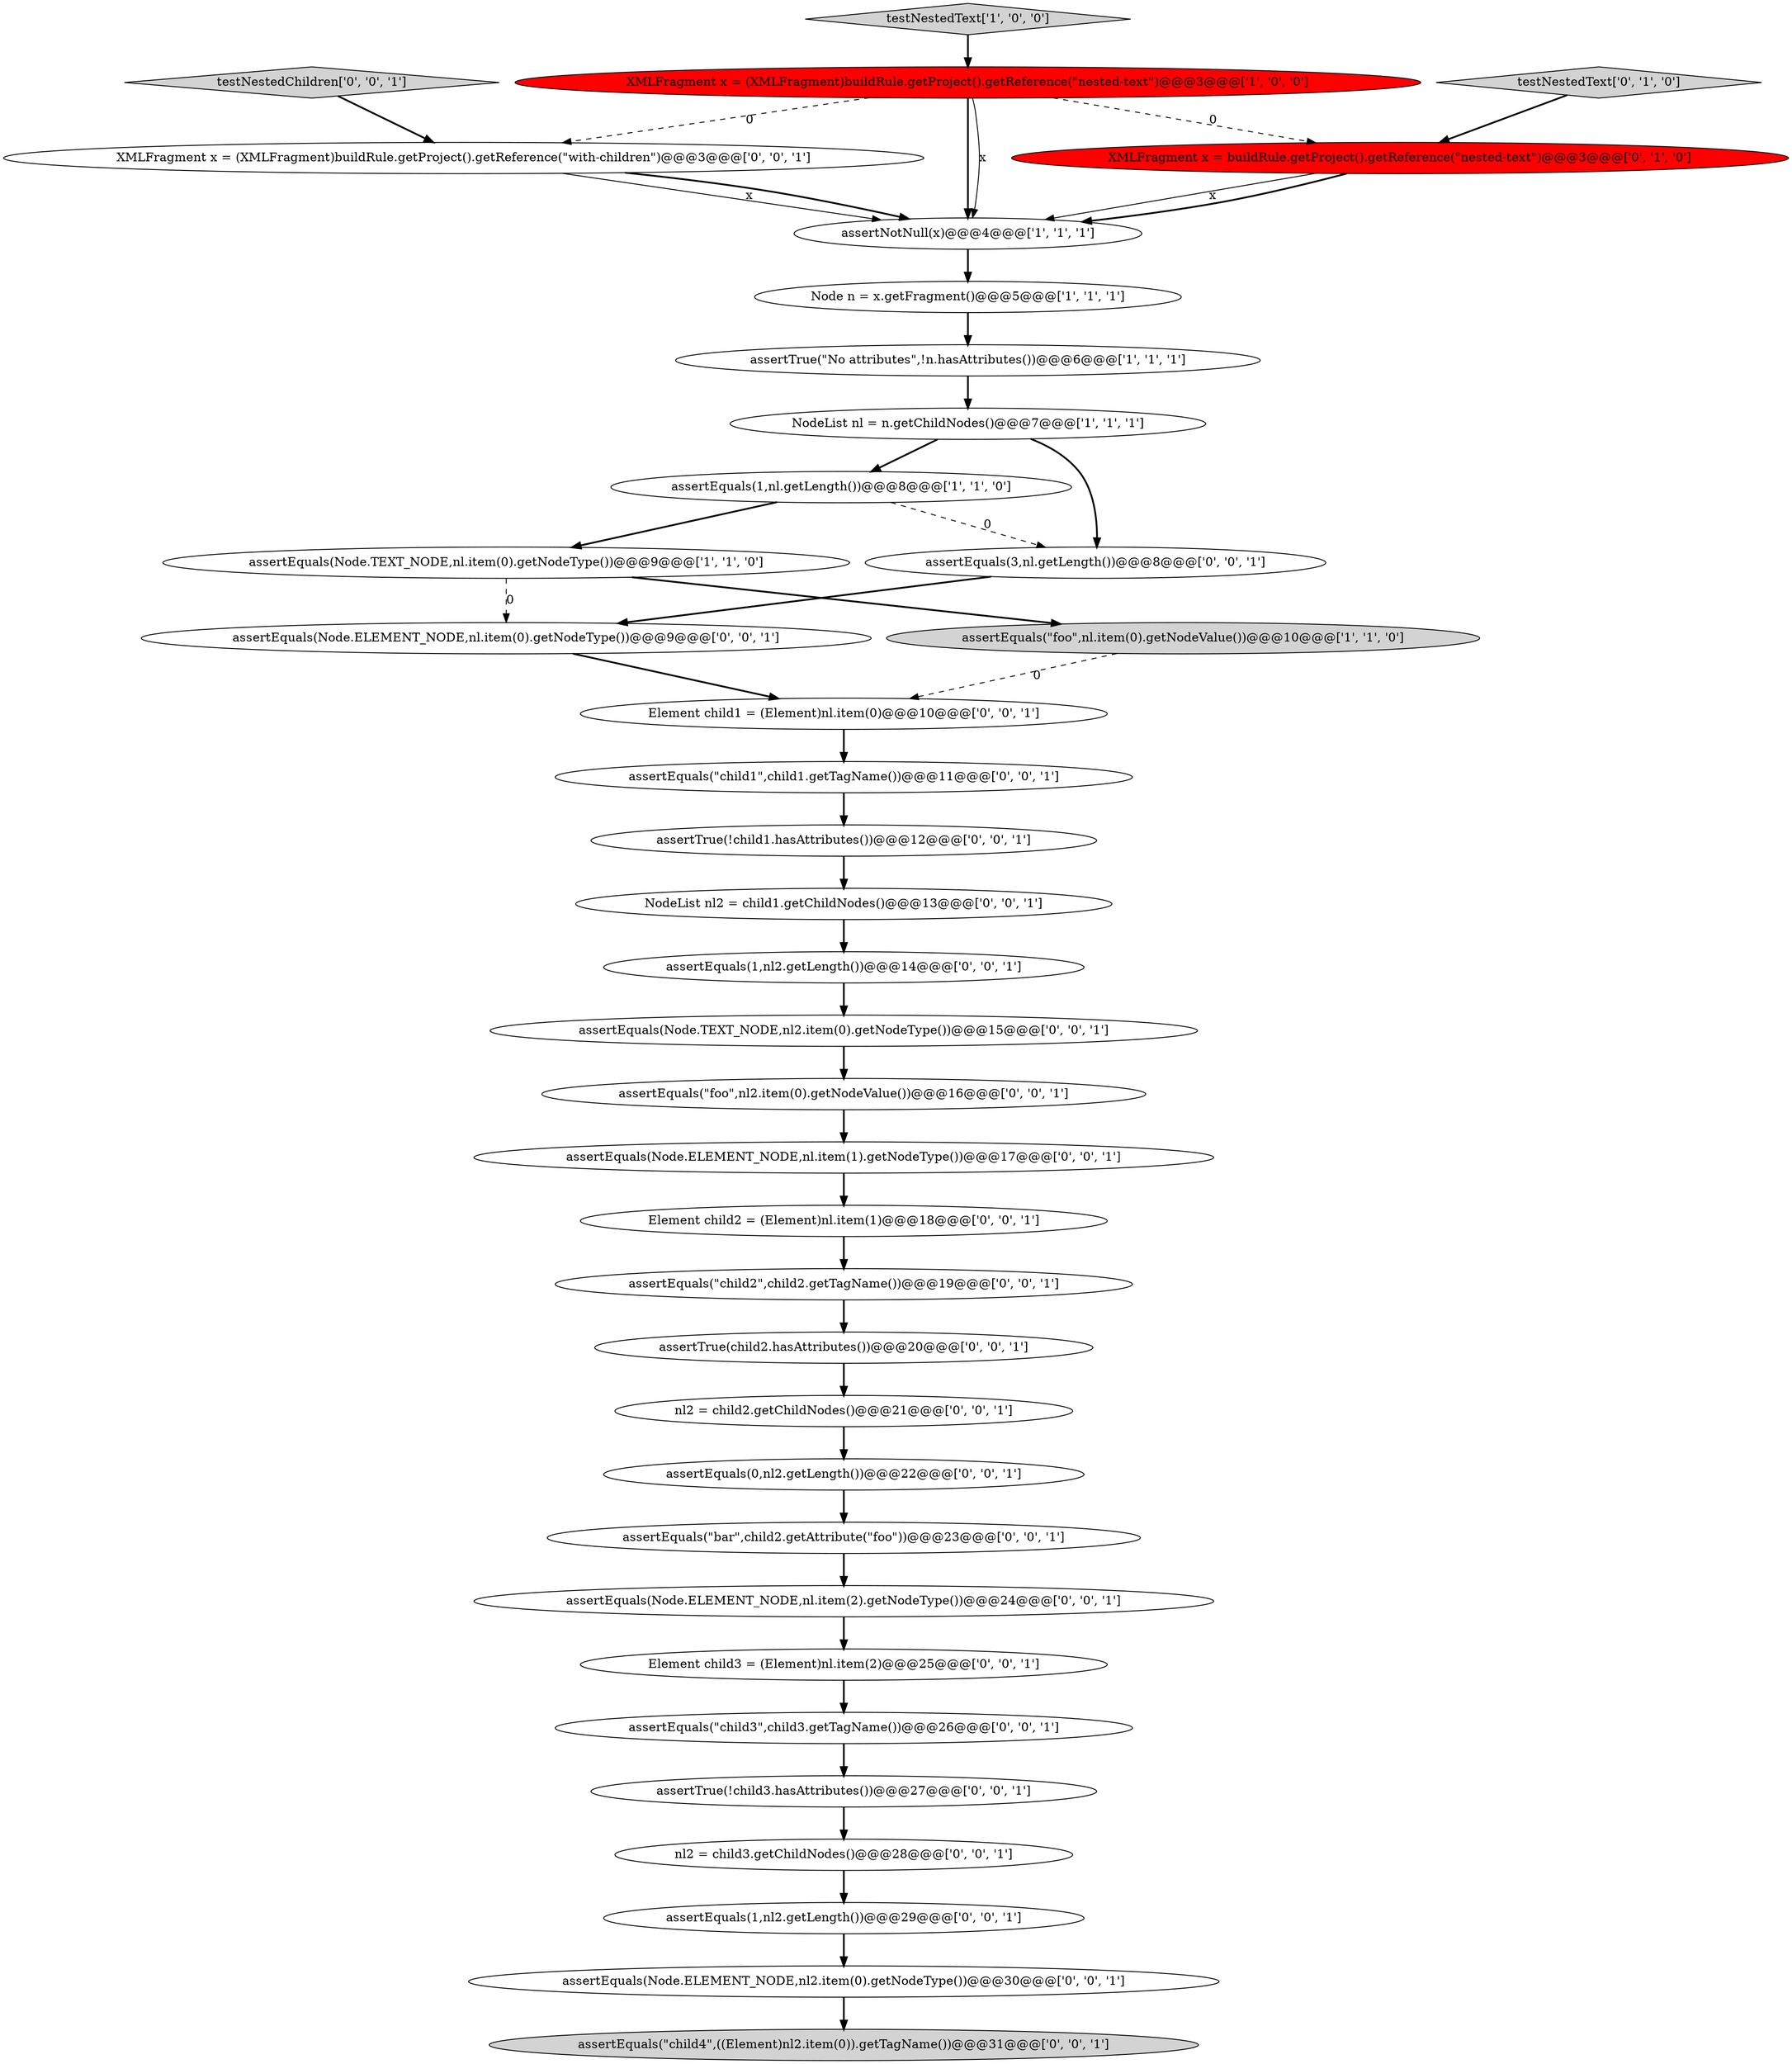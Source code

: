 digraph {
0 [style = filled, label = "assertTrue(\"No attributes\",!n.hasAttributes())@@@6@@@['1', '1', '1']", fillcolor = white, shape = ellipse image = "AAA0AAABBB1BBB"];
16 [style = filled, label = "testNestedChildren['0', '0', '1']", fillcolor = lightgray, shape = diamond image = "AAA0AAABBB3BBB"];
27 [style = filled, label = "assertEquals(Node.ELEMENT_NODE,nl2.item(0).getNodeType())@@@30@@@['0', '0', '1']", fillcolor = white, shape = ellipse image = "AAA0AAABBB3BBB"];
29 [style = filled, label = "nl2 = child2.getChildNodes()@@@21@@@['0', '0', '1']", fillcolor = white, shape = ellipse image = "AAA0AAABBB3BBB"];
33 [style = filled, label = "nl2 = child3.getChildNodes()@@@28@@@['0', '0', '1']", fillcolor = white, shape = ellipse image = "AAA0AAABBB3BBB"];
4 [style = filled, label = "assertEquals(Node.TEXT_NODE,nl.item(0).getNodeType())@@@9@@@['1', '1', '0']", fillcolor = white, shape = ellipse image = "AAA0AAABBB1BBB"];
22 [style = filled, label = "Element child2 = (Element)nl.item(1)@@@18@@@['0', '0', '1']", fillcolor = white, shape = ellipse image = "AAA0AAABBB3BBB"];
10 [style = filled, label = "testNestedText['0', '1', '0']", fillcolor = lightgray, shape = diamond image = "AAA0AAABBB2BBB"];
1 [style = filled, label = "assertEquals(1,nl.getLength())@@@8@@@['1', '1', '0']", fillcolor = white, shape = ellipse image = "AAA0AAABBB1BBB"];
14 [style = filled, label = "assertEquals(\"child4\",((Element)nl2.item(0)).getTagName())@@@31@@@['0', '0', '1']", fillcolor = lightgray, shape = ellipse image = "AAA0AAABBB3BBB"];
31 [style = filled, label = "assertEquals(Node.ELEMENT_NODE,nl.item(2).getNodeType())@@@24@@@['0', '0', '1']", fillcolor = white, shape = ellipse image = "AAA0AAABBB3BBB"];
2 [style = filled, label = "NodeList nl = n.getChildNodes()@@@7@@@['1', '1', '1']", fillcolor = white, shape = ellipse image = "AAA0AAABBB1BBB"];
3 [style = filled, label = "assertNotNull(x)@@@4@@@['1', '1', '1']", fillcolor = white, shape = ellipse image = "AAA0AAABBB1BBB"];
13 [style = filled, label = "XMLFragment x = (XMLFragment)buildRule.getProject().getReference(\"with-children\")@@@3@@@['0', '0', '1']", fillcolor = white, shape = ellipse image = "AAA0AAABBB3BBB"];
28 [style = filled, label = "assertTrue(child2.hasAttributes())@@@20@@@['0', '0', '1']", fillcolor = white, shape = ellipse image = "AAA0AAABBB3BBB"];
32 [style = filled, label = "assertEquals(\"child3\",child3.getTagName())@@@26@@@['0', '0', '1']", fillcolor = white, shape = ellipse image = "AAA0AAABBB3BBB"];
20 [style = filled, label = "assertEquals(Node.ELEMENT_NODE,nl.item(0).getNodeType())@@@9@@@['0', '0', '1']", fillcolor = white, shape = ellipse image = "AAA0AAABBB3BBB"];
21 [style = filled, label = "assertEquals(\"bar\",child2.getAttribute(\"foo\"))@@@23@@@['0', '0', '1']", fillcolor = white, shape = ellipse image = "AAA0AAABBB3BBB"];
5 [style = filled, label = "assertEquals(\"foo\",nl.item(0).getNodeValue())@@@10@@@['1', '1', '0']", fillcolor = lightgray, shape = ellipse image = "AAA0AAABBB1BBB"];
12 [style = filled, label = "assertEquals(0,nl2.getLength())@@@22@@@['0', '0', '1']", fillcolor = white, shape = ellipse image = "AAA0AAABBB3BBB"];
8 [style = filled, label = "testNestedText['1', '0', '0']", fillcolor = lightgray, shape = diamond image = "AAA0AAABBB1BBB"];
19 [style = filled, label = "NodeList nl2 = child1.getChildNodes()@@@13@@@['0', '0', '1']", fillcolor = white, shape = ellipse image = "AAA0AAABBB3BBB"];
6 [style = filled, label = "Node n = x.getFragment()@@@5@@@['1', '1', '1']", fillcolor = white, shape = ellipse image = "AAA0AAABBB1BBB"];
23 [style = filled, label = "assertEquals(Node.ELEMENT_NODE,nl.item(1).getNodeType())@@@17@@@['0', '0', '1']", fillcolor = white, shape = ellipse image = "AAA0AAABBB3BBB"];
35 [style = filled, label = "assertEquals(\"child1\",child1.getTagName())@@@11@@@['0', '0', '1']", fillcolor = white, shape = ellipse image = "AAA0AAABBB3BBB"];
26 [style = filled, label = "assertEquals(1,nl2.getLength())@@@29@@@['0', '0', '1']", fillcolor = white, shape = ellipse image = "AAA0AAABBB3BBB"];
24 [style = filled, label = "assertTrue(!child3.hasAttributes())@@@27@@@['0', '0', '1']", fillcolor = white, shape = ellipse image = "AAA0AAABBB3BBB"];
7 [style = filled, label = "XMLFragment x = (XMLFragment)buildRule.getProject().getReference(\"nested-text\")@@@3@@@['1', '0', '0']", fillcolor = red, shape = ellipse image = "AAA1AAABBB1BBB"];
15 [style = filled, label = "assertEquals(1,nl2.getLength())@@@14@@@['0', '0', '1']", fillcolor = white, shape = ellipse image = "AAA0AAABBB3BBB"];
34 [style = filled, label = "assertEquals(\"child2\",child2.getTagName())@@@19@@@['0', '0', '1']", fillcolor = white, shape = ellipse image = "AAA0AAABBB3BBB"];
36 [style = filled, label = "assertEquals(\"foo\",nl2.item(0).getNodeValue())@@@16@@@['0', '0', '1']", fillcolor = white, shape = ellipse image = "AAA0AAABBB3BBB"];
30 [style = filled, label = "assertEquals(3,nl.getLength())@@@8@@@['0', '0', '1']", fillcolor = white, shape = ellipse image = "AAA0AAABBB3BBB"];
25 [style = filled, label = "assertTrue(!child1.hasAttributes())@@@12@@@['0', '0', '1']", fillcolor = white, shape = ellipse image = "AAA0AAABBB3BBB"];
11 [style = filled, label = "Element child3 = (Element)nl.item(2)@@@25@@@['0', '0', '1']", fillcolor = white, shape = ellipse image = "AAA0AAABBB3BBB"];
18 [style = filled, label = "assertEquals(Node.TEXT_NODE,nl2.item(0).getNodeType())@@@15@@@['0', '0', '1']", fillcolor = white, shape = ellipse image = "AAA0AAABBB3BBB"];
17 [style = filled, label = "Element child1 = (Element)nl.item(0)@@@10@@@['0', '0', '1']", fillcolor = white, shape = ellipse image = "AAA0AAABBB3BBB"];
9 [style = filled, label = "XMLFragment x = buildRule.getProject().getReference(\"nested-text\")@@@3@@@['0', '1', '0']", fillcolor = red, shape = ellipse image = "AAA1AAABBB2BBB"];
28->29 [style = bold, label=""];
1->4 [style = bold, label=""];
16->13 [style = bold, label=""];
20->17 [style = bold, label=""];
27->14 [style = bold, label=""];
13->3 [style = solid, label="x"];
30->20 [style = bold, label=""];
2->1 [style = bold, label=""];
12->21 [style = bold, label=""];
1->30 [style = dashed, label="0"];
0->2 [style = bold, label=""];
3->6 [style = bold, label=""];
18->36 [style = bold, label=""];
6->0 [style = bold, label=""];
11->32 [style = bold, label=""];
15->18 [style = bold, label=""];
9->3 [style = solid, label="x"];
7->3 [style = bold, label=""];
31->11 [style = bold, label=""];
8->7 [style = bold, label=""];
33->26 [style = bold, label=""];
35->25 [style = bold, label=""];
34->28 [style = bold, label=""];
24->33 [style = bold, label=""];
26->27 [style = bold, label=""];
29->12 [style = bold, label=""];
23->22 [style = bold, label=""];
21->31 [style = bold, label=""];
5->17 [style = dashed, label="0"];
36->23 [style = bold, label=""];
13->3 [style = bold, label=""];
4->20 [style = dashed, label="0"];
7->9 [style = dashed, label="0"];
22->34 [style = bold, label=""];
25->19 [style = bold, label=""];
7->13 [style = dashed, label="0"];
7->3 [style = solid, label="x"];
9->3 [style = bold, label=""];
10->9 [style = bold, label=""];
19->15 [style = bold, label=""];
2->30 [style = bold, label=""];
32->24 [style = bold, label=""];
4->5 [style = bold, label=""];
17->35 [style = bold, label=""];
}
